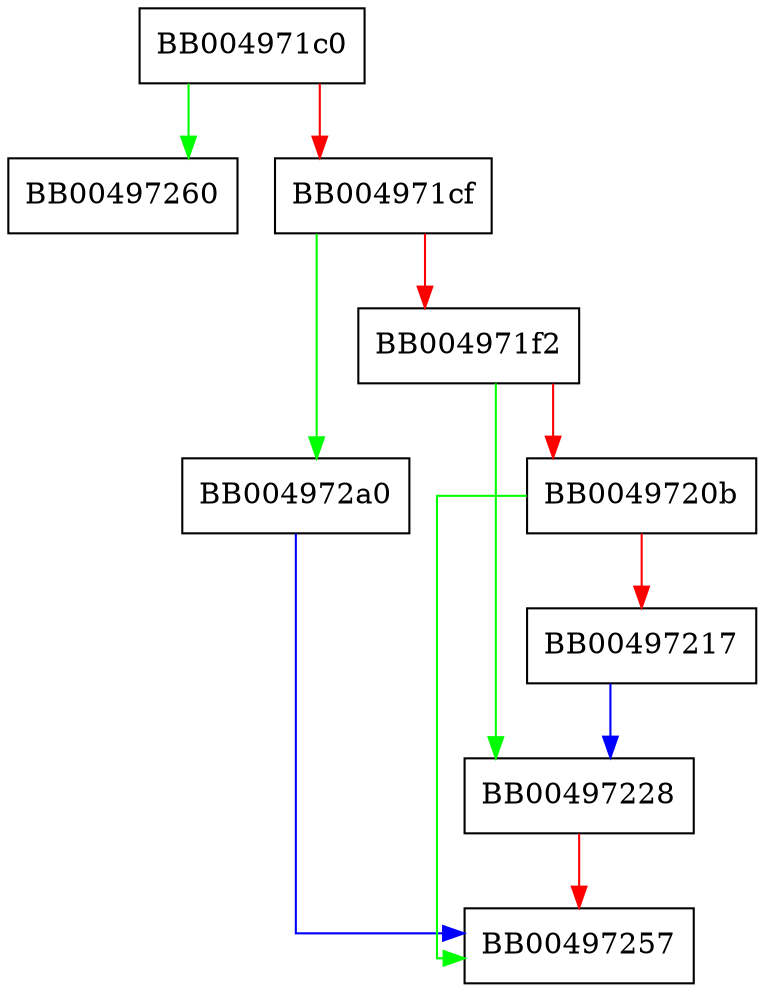 digraph SSL_CTX_use_PrivateKey {
  node [shape="box"];
  graph [splines=ortho];
  BB004971c0 -> BB00497260 [color="green"];
  BB004971c0 -> BB004971cf [color="red"];
  BB004971cf -> BB004972a0 [color="green"];
  BB004971cf -> BB004971f2 [color="red"];
  BB004971f2 -> BB00497228 [color="green"];
  BB004971f2 -> BB0049720b [color="red"];
  BB0049720b -> BB00497257 [color="green"];
  BB0049720b -> BB00497217 [color="red"];
  BB00497217 -> BB00497228 [color="blue"];
  BB00497228 -> BB00497257 [color="red"];
  BB004972a0 -> BB00497257 [color="blue"];
}